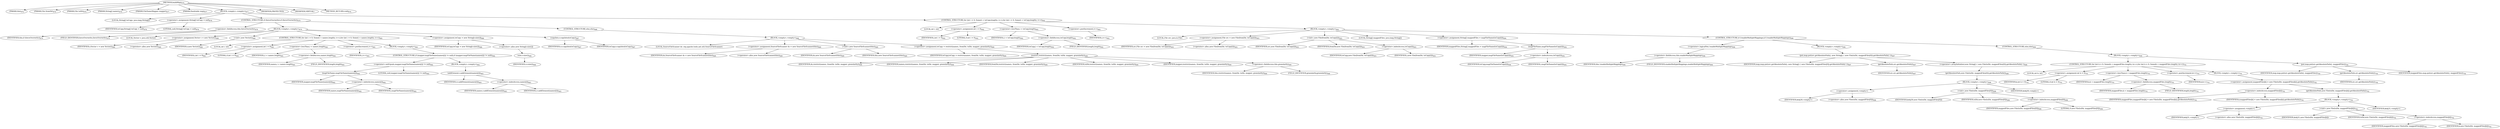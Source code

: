 digraph "buildMap" {  
"1625" [label = <(METHOD,buildMap)<SUB>676</SUB>> ]
"84" [label = <(PARAM,this)<SUB>676</SUB>> ]
"1626" [label = <(PARAM,File fromDir)<SUB>676</SUB>> ]
"1627" [label = <(PARAM,File toDir)<SUB>676</SUB>> ]
"1628" [label = <(PARAM,String[] names)<SUB>676</SUB>> ]
"1629" [label = <(PARAM,FileNameMapper mapper)<SUB>677</SUB>> ]
"1630" [label = <(PARAM,Hashtable map)<SUB>677</SUB>> ]
"1631" [label = <(BLOCK,&lt;empty&gt;,&lt;empty&gt;)<SUB>677</SUB>> ]
"1632" [label = <(LOCAL,String[] toCopy: java.lang.String[])> ]
"1633" [label = <(&lt;operator&gt;.assignment,String[] toCopy = null)<SUB>678</SUB>> ]
"1634" [label = <(IDENTIFIER,toCopy,String[] toCopy = null)<SUB>678</SUB>> ]
"1635" [label = <(LITERAL,null,String[] toCopy = null)<SUB>678</SUB>> ]
"1636" [label = <(CONTROL_STRUCTURE,if (forceOverwrite),if (forceOverwrite))<SUB>679</SUB>> ]
"1637" [label = <(&lt;operator&gt;.fieldAccess,this.forceOverwrite)<SUB>679</SUB>> ]
"1638" [label = <(IDENTIFIER,this,if (forceOverwrite))<SUB>679</SUB>> ]
"1639" [label = <(FIELD_IDENTIFIER,forceOverwrite,forceOverwrite)<SUB>679</SUB>> ]
"1640" [label = <(BLOCK,&lt;empty&gt;,&lt;empty&gt;)<SUB>679</SUB>> ]
"82" [label = <(LOCAL,Vector v: java.util.Vector)> ]
"1641" [label = <(&lt;operator&gt;.assignment,Vector v = new Vector())<SUB>680</SUB>> ]
"1642" [label = <(IDENTIFIER,v,Vector v = new Vector())<SUB>680</SUB>> ]
"1643" [label = <(&lt;operator&gt;.alloc,new Vector())<SUB>680</SUB>> ]
"1644" [label = <(&lt;init&gt;,new Vector())<SUB>680</SUB>> ]
"81" [label = <(IDENTIFIER,v,new Vector())<SUB>680</SUB>> ]
"1645" [label = <(CONTROL_STRUCTURE,for (int i = 0; Some(i &lt; names.length); i++),for (int i = 0; Some(i &lt; names.length); i++))<SUB>681</SUB>> ]
"1646" [label = <(LOCAL,int i: int)> ]
"1647" [label = <(&lt;operator&gt;.assignment,int i = 0)<SUB>681</SUB>> ]
"1648" [label = <(IDENTIFIER,i,int i = 0)<SUB>681</SUB>> ]
"1649" [label = <(LITERAL,0,int i = 0)<SUB>681</SUB>> ]
"1650" [label = <(&lt;operator&gt;.lessThan,i &lt; names.length)<SUB>681</SUB>> ]
"1651" [label = <(IDENTIFIER,i,i &lt; names.length)<SUB>681</SUB>> ]
"1652" [label = <(&lt;operator&gt;.fieldAccess,names.length)<SUB>681</SUB>> ]
"1653" [label = <(IDENTIFIER,names,i &lt; names.length)<SUB>681</SUB>> ]
"1654" [label = <(FIELD_IDENTIFIER,length,length)<SUB>681</SUB>> ]
"1655" [label = <(&lt;operator&gt;.postIncrement,i++)<SUB>681</SUB>> ]
"1656" [label = <(IDENTIFIER,i,i++)<SUB>681</SUB>> ]
"1657" [label = <(BLOCK,&lt;empty&gt;,&lt;empty&gt;)<SUB>681</SUB>> ]
"1658" [label = <(CONTROL_STRUCTURE,if (mapper.mapFileName(names[i]) != null),if (mapper.mapFileName(names[i]) != null))<SUB>682</SUB>> ]
"1659" [label = <(&lt;operator&gt;.notEquals,mapper.mapFileName(names[i]) != null)<SUB>682</SUB>> ]
"1660" [label = <(mapFileName,mapFileName(names[i]))<SUB>682</SUB>> ]
"1661" [label = <(IDENTIFIER,mapper,mapFileName(names[i]))<SUB>682</SUB>> ]
"1662" [label = <(&lt;operator&gt;.indexAccess,names[i])<SUB>682</SUB>> ]
"1663" [label = <(IDENTIFIER,names,mapFileName(names[i]))<SUB>682</SUB>> ]
"1664" [label = <(IDENTIFIER,i,mapFileName(names[i]))<SUB>682</SUB>> ]
"1665" [label = <(LITERAL,null,mapper.mapFileName(names[i]) != null)<SUB>682</SUB>> ]
"1666" [label = <(BLOCK,&lt;empty&gt;,&lt;empty&gt;)<SUB>682</SUB>> ]
"1667" [label = <(addElement,v.addElement(names[i]))<SUB>683</SUB>> ]
"1668" [label = <(IDENTIFIER,v,v.addElement(names[i]))<SUB>683</SUB>> ]
"1669" [label = <(&lt;operator&gt;.indexAccess,names[i])<SUB>683</SUB>> ]
"1670" [label = <(IDENTIFIER,names,v.addElement(names[i]))<SUB>683</SUB>> ]
"1671" [label = <(IDENTIFIER,i,v.addElement(names[i]))<SUB>683</SUB>> ]
"1672" [label = <(&lt;operator&gt;.assignment,toCopy = new String[v.size()])<SUB>686</SUB>> ]
"1673" [label = <(IDENTIFIER,toCopy,toCopy = new String[v.size()])<SUB>686</SUB>> ]
"1674" [label = <(&lt;operator&gt;.alloc,new String[v.size()])> ]
"1675" [label = <(size,v.size())<SUB>686</SUB>> ]
"1676" [label = <(IDENTIFIER,v,v.size())<SUB>686</SUB>> ]
"1677" [label = <(copyInto,v.copyInto(toCopy))<SUB>687</SUB>> ]
"1678" [label = <(IDENTIFIER,v,v.copyInto(toCopy))<SUB>687</SUB>> ]
"1679" [label = <(IDENTIFIER,toCopy,v.copyInto(toCopy))<SUB>687</SUB>> ]
"1680" [label = <(CONTROL_STRUCTURE,else,else)<SUB>688</SUB>> ]
"1681" [label = <(BLOCK,&lt;empty&gt;,&lt;empty&gt;)<SUB>688</SUB>> ]
"86" [label = <(LOCAL,SourceFileScanner ds: org.apache.tools.ant.util.SourceFileScanner)> ]
"1682" [label = <(&lt;operator&gt;.assignment,SourceFileScanner ds = new SourceFileScanner(this))<SUB>689</SUB>> ]
"1683" [label = <(IDENTIFIER,ds,SourceFileScanner ds = new SourceFileScanner(this))<SUB>689</SUB>> ]
"1684" [label = <(&lt;operator&gt;.alloc,new SourceFileScanner(this))<SUB>689</SUB>> ]
"1685" [label = <(&lt;init&gt;,new SourceFileScanner(this))<SUB>689</SUB>> ]
"85" [label = <(IDENTIFIER,ds,new SourceFileScanner(this))<SUB>689</SUB>> ]
"83" [label = <(IDENTIFIER,this,new SourceFileScanner(this))<SUB>689</SUB>> ]
"1686" [label = <(&lt;operator&gt;.assignment,toCopy = restrict(names, fromDir, toDir, mapper, granularity))<SUB>690</SUB>> ]
"1687" [label = <(IDENTIFIER,toCopy,toCopy = restrict(names, fromDir, toDir, mapper, granularity))<SUB>690</SUB>> ]
"1688" [label = <(restrict,restrict(names, fromDir, toDir, mapper, granularity))<SUB>690</SUB>> ]
"1689" [label = <(IDENTIFIER,ds,restrict(names, fromDir, toDir, mapper, granularity))<SUB>690</SUB>> ]
"1690" [label = <(IDENTIFIER,names,restrict(names, fromDir, toDir, mapper, granularity))<SUB>690</SUB>> ]
"1691" [label = <(IDENTIFIER,fromDir,restrict(names, fromDir, toDir, mapper, granularity))<SUB>690</SUB>> ]
"1692" [label = <(IDENTIFIER,toDir,restrict(names, fromDir, toDir, mapper, granularity))<SUB>690</SUB>> ]
"1693" [label = <(IDENTIFIER,mapper,restrict(names, fromDir, toDir, mapper, granularity))<SUB>690</SUB>> ]
"1694" [label = <(&lt;operator&gt;.fieldAccess,this.granularity)<SUB>690</SUB>> ]
"1695" [label = <(IDENTIFIER,this,restrict(names, fromDir, toDir, mapper, granularity))<SUB>690</SUB>> ]
"1696" [label = <(FIELD_IDENTIFIER,granularity,granularity)<SUB>690</SUB>> ]
"1697" [label = <(CONTROL_STRUCTURE,for (int i = 0; Some(i &lt; toCopy.length); i++),for (int i = 0; Some(i &lt; toCopy.length); i++))<SUB>692</SUB>> ]
"1698" [label = <(LOCAL,int i: int)> ]
"1699" [label = <(&lt;operator&gt;.assignment,int i = 0)<SUB>692</SUB>> ]
"1700" [label = <(IDENTIFIER,i,int i = 0)<SUB>692</SUB>> ]
"1701" [label = <(LITERAL,0,int i = 0)<SUB>692</SUB>> ]
"1702" [label = <(&lt;operator&gt;.lessThan,i &lt; toCopy.length)<SUB>692</SUB>> ]
"1703" [label = <(IDENTIFIER,i,i &lt; toCopy.length)<SUB>692</SUB>> ]
"1704" [label = <(&lt;operator&gt;.fieldAccess,toCopy.length)<SUB>692</SUB>> ]
"1705" [label = <(IDENTIFIER,toCopy,i &lt; toCopy.length)<SUB>692</SUB>> ]
"1706" [label = <(FIELD_IDENTIFIER,length,length)<SUB>692</SUB>> ]
"1707" [label = <(&lt;operator&gt;.postIncrement,i++)<SUB>692</SUB>> ]
"1708" [label = <(IDENTIFIER,i,i++)<SUB>692</SUB>> ]
"1709" [label = <(BLOCK,&lt;empty&gt;,&lt;empty&gt;)<SUB>692</SUB>> ]
"88" [label = <(LOCAL,File src: java.io.File)> ]
"1710" [label = <(&lt;operator&gt;.assignment,File src = new File(fromDir, toCopy[i]))<SUB>693</SUB>> ]
"1711" [label = <(IDENTIFIER,src,File src = new File(fromDir, toCopy[i]))<SUB>693</SUB>> ]
"1712" [label = <(&lt;operator&gt;.alloc,new File(fromDir, toCopy[i]))<SUB>693</SUB>> ]
"1713" [label = <(&lt;init&gt;,new File(fromDir, toCopy[i]))<SUB>693</SUB>> ]
"87" [label = <(IDENTIFIER,src,new File(fromDir, toCopy[i]))<SUB>693</SUB>> ]
"1714" [label = <(IDENTIFIER,fromDir,new File(fromDir, toCopy[i]))<SUB>693</SUB>> ]
"1715" [label = <(&lt;operator&gt;.indexAccess,toCopy[i])<SUB>693</SUB>> ]
"1716" [label = <(IDENTIFIER,toCopy,new File(fromDir, toCopy[i]))<SUB>693</SUB>> ]
"1717" [label = <(IDENTIFIER,i,new File(fromDir, toCopy[i]))<SUB>693</SUB>> ]
"1718" [label = <(LOCAL,String[] mappedFiles: java.lang.String[])> ]
"1719" [label = <(&lt;operator&gt;.assignment,String[] mappedFiles = mapFileName(toCopy[i]))<SUB>694</SUB>> ]
"1720" [label = <(IDENTIFIER,mappedFiles,String[] mappedFiles = mapFileName(toCopy[i]))<SUB>694</SUB>> ]
"1721" [label = <(mapFileName,mapFileName(toCopy[i]))<SUB>694</SUB>> ]
"1722" [label = <(IDENTIFIER,mapper,mapFileName(toCopy[i]))<SUB>694</SUB>> ]
"1723" [label = <(&lt;operator&gt;.indexAccess,toCopy[i])<SUB>694</SUB>> ]
"1724" [label = <(IDENTIFIER,toCopy,mapFileName(toCopy[i]))<SUB>694</SUB>> ]
"1725" [label = <(IDENTIFIER,i,mapFileName(toCopy[i]))<SUB>694</SUB>> ]
"1726" [label = <(CONTROL_STRUCTURE,if (!enableMultipleMappings),if (!enableMultipleMappings))<SUB>696</SUB>> ]
"1727" [label = <(&lt;operator&gt;.logicalNot,!enableMultipleMappings)<SUB>696</SUB>> ]
"1728" [label = <(&lt;operator&gt;.fieldAccess,this.enableMultipleMappings)<SUB>696</SUB>> ]
"1729" [label = <(IDENTIFIER,this,!enableMultipleMappings)<SUB>696</SUB>> ]
"1730" [label = <(FIELD_IDENTIFIER,enableMultipleMappings,enableMultipleMappings)<SUB>696</SUB>> ]
"1731" [label = <(BLOCK,&lt;empty&gt;,&lt;empty&gt;)<SUB>696</SUB>> ]
"1732" [label = <(put,map.put(src.getAbsolutePath(), new String[] { new File(toDir, mappedFiles[0]).getAbsolutePath() }))<SUB>697</SUB>> ]
"1733" [label = <(IDENTIFIER,map,map.put(src.getAbsolutePath(), new String[] { new File(toDir, mappedFiles[0]).getAbsolutePath() }))<SUB>697</SUB>> ]
"1734" [label = <(getAbsolutePath,src.getAbsolutePath())<SUB>697</SUB>> ]
"1735" [label = <(IDENTIFIER,src,src.getAbsolutePath())<SUB>697</SUB>> ]
"1736" [label = <(&lt;operator&gt;.arrayInitializer,new String[] { new File(toDir, mappedFiles[0]).getAbsolutePath() })<SUB>698</SUB>> ]
"1737" [label = <(getAbsolutePath,new File(toDir, mappedFiles[0]).getAbsolutePath())<SUB>698</SUB>> ]
"1738" [label = <(BLOCK,&lt;empty&gt;,&lt;empty&gt;)<SUB>698</SUB>> ]
"1739" [label = <(&lt;operator&gt;.assignment,&lt;empty&gt;)> ]
"1740" [label = <(IDENTIFIER,$obj30,&lt;empty&gt;)> ]
"1741" [label = <(&lt;operator&gt;.alloc,new File(toDir, mappedFiles[0]))<SUB>698</SUB>> ]
"1742" [label = <(&lt;init&gt;,new File(toDir, mappedFiles[0]))<SUB>698</SUB>> ]
"1743" [label = <(IDENTIFIER,$obj30,new File(toDir, mappedFiles[0]))> ]
"1744" [label = <(IDENTIFIER,toDir,new File(toDir, mappedFiles[0]))<SUB>698</SUB>> ]
"1745" [label = <(&lt;operator&gt;.indexAccess,mappedFiles[0])<SUB>698</SUB>> ]
"1746" [label = <(IDENTIFIER,mappedFiles,new File(toDir, mappedFiles[0]))<SUB>698</SUB>> ]
"1747" [label = <(LITERAL,0,new File(toDir, mappedFiles[0]))<SUB>698</SUB>> ]
"1748" [label = <(IDENTIFIER,$obj30,&lt;empty&gt;)> ]
"1749" [label = <(CONTROL_STRUCTURE,else,else)<SUB>699</SUB>> ]
"1750" [label = <(BLOCK,&lt;empty&gt;,&lt;empty&gt;)<SUB>699</SUB>> ]
"1751" [label = <(CONTROL_STRUCTURE,for (int k = 0; Some(k &lt; mappedFiles.length); k++),for (int k = 0; Some(k &lt; mappedFiles.length); k++))<SUB>701</SUB>> ]
"1752" [label = <(LOCAL,int k: int)> ]
"1753" [label = <(&lt;operator&gt;.assignment,int k = 0)<SUB>701</SUB>> ]
"1754" [label = <(IDENTIFIER,k,int k = 0)<SUB>701</SUB>> ]
"1755" [label = <(LITERAL,0,int k = 0)<SUB>701</SUB>> ]
"1756" [label = <(&lt;operator&gt;.lessThan,k &lt; mappedFiles.length)<SUB>701</SUB>> ]
"1757" [label = <(IDENTIFIER,k,k &lt; mappedFiles.length)<SUB>701</SUB>> ]
"1758" [label = <(&lt;operator&gt;.fieldAccess,mappedFiles.length)<SUB>701</SUB>> ]
"1759" [label = <(IDENTIFIER,mappedFiles,k &lt; mappedFiles.length)<SUB>701</SUB>> ]
"1760" [label = <(FIELD_IDENTIFIER,length,length)<SUB>701</SUB>> ]
"1761" [label = <(&lt;operator&gt;.postIncrement,k++)<SUB>701</SUB>> ]
"1762" [label = <(IDENTIFIER,k,k++)<SUB>701</SUB>> ]
"1763" [label = <(BLOCK,&lt;empty&gt;,&lt;empty&gt;)<SUB>701</SUB>> ]
"1764" [label = <(&lt;operator&gt;.assignment,mappedFiles[k] = new File(toDir, mappedFiles[k]).getAbsolutePath())<SUB>702</SUB>> ]
"1765" [label = <(&lt;operator&gt;.indexAccess,mappedFiles[k])<SUB>702</SUB>> ]
"1766" [label = <(IDENTIFIER,mappedFiles,mappedFiles[k] = new File(toDir, mappedFiles[k]).getAbsolutePath())<SUB>702</SUB>> ]
"1767" [label = <(IDENTIFIER,k,mappedFiles[k] = new File(toDir, mappedFiles[k]).getAbsolutePath())<SUB>702</SUB>> ]
"1768" [label = <(getAbsolutePath,new File(toDir, mappedFiles[k]).getAbsolutePath())<SUB>702</SUB>> ]
"1769" [label = <(BLOCK,&lt;empty&gt;,&lt;empty&gt;)<SUB>702</SUB>> ]
"1770" [label = <(&lt;operator&gt;.assignment,&lt;empty&gt;)> ]
"1771" [label = <(IDENTIFIER,$obj31,&lt;empty&gt;)> ]
"1772" [label = <(&lt;operator&gt;.alloc,new File(toDir, mappedFiles[k]))<SUB>702</SUB>> ]
"1773" [label = <(&lt;init&gt;,new File(toDir, mappedFiles[k]))<SUB>702</SUB>> ]
"1774" [label = <(IDENTIFIER,$obj31,new File(toDir, mappedFiles[k]))> ]
"1775" [label = <(IDENTIFIER,toDir,new File(toDir, mappedFiles[k]))<SUB>702</SUB>> ]
"1776" [label = <(&lt;operator&gt;.indexAccess,mappedFiles[k])<SUB>702</SUB>> ]
"1777" [label = <(IDENTIFIER,mappedFiles,new File(toDir, mappedFiles[k]))<SUB>702</SUB>> ]
"1778" [label = <(IDENTIFIER,k,new File(toDir, mappedFiles[k]))<SUB>702</SUB>> ]
"1779" [label = <(IDENTIFIER,$obj31,&lt;empty&gt;)> ]
"1780" [label = <(put,map.put(src.getAbsolutePath(), mappedFiles))<SUB>704</SUB>> ]
"1781" [label = <(IDENTIFIER,map,map.put(src.getAbsolutePath(), mappedFiles))<SUB>704</SUB>> ]
"1782" [label = <(getAbsolutePath,src.getAbsolutePath())<SUB>704</SUB>> ]
"1783" [label = <(IDENTIFIER,src,src.getAbsolutePath())<SUB>704</SUB>> ]
"1784" [label = <(IDENTIFIER,mappedFiles,map.put(src.getAbsolutePath(), mappedFiles))<SUB>704</SUB>> ]
"1785" [label = <(MODIFIER,PROTECTED)> ]
"1786" [label = <(MODIFIER,VIRTUAL)> ]
"1787" [label = <(METHOD_RETURN,void)<SUB>676</SUB>> ]
  "1625" -> "84" 
  "1625" -> "1626" 
  "1625" -> "1627" 
  "1625" -> "1628" 
  "1625" -> "1629" 
  "1625" -> "1630" 
  "1625" -> "1631" 
  "1625" -> "1785" 
  "1625" -> "1786" 
  "1625" -> "1787" 
  "1631" -> "1632" 
  "1631" -> "1633" 
  "1631" -> "1636" 
  "1631" -> "1697" 
  "1633" -> "1634" 
  "1633" -> "1635" 
  "1636" -> "1637" 
  "1636" -> "1640" 
  "1636" -> "1680" 
  "1637" -> "1638" 
  "1637" -> "1639" 
  "1640" -> "82" 
  "1640" -> "1641" 
  "1640" -> "1644" 
  "1640" -> "1645" 
  "1640" -> "1672" 
  "1640" -> "1677" 
  "1641" -> "1642" 
  "1641" -> "1643" 
  "1644" -> "81" 
  "1645" -> "1646" 
  "1645" -> "1647" 
  "1645" -> "1650" 
  "1645" -> "1655" 
  "1645" -> "1657" 
  "1647" -> "1648" 
  "1647" -> "1649" 
  "1650" -> "1651" 
  "1650" -> "1652" 
  "1652" -> "1653" 
  "1652" -> "1654" 
  "1655" -> "1656" 
  "1657" -> "1658" 
  "1658" -> "1659" 
  "1658" -> "1666" 
  "1659" -> "1660" 
  "1659" -> "1665" 
  "1660" -> "1661" 
  "1660" -> "1662" 
  "1662" -> "1663" 
  "1662" -> "1664" 
  "1666" -> "1667" 
  "1667" -> "1668" 
  "1667" -> "1669" 
  "1669" -> "1670" 
  "1669" -> "1671" 
  "1672" -> "1673" 
  "1672" -> "1674" 
  "1674" -> "1675" 
  "1675" -> "1676" 
  "1677" -> "1678" 
  "1677" -> "1679" 
  "1680" -> "1681" 
  "1681" -> "86" 
  "1681" -> "1682" 
  "1681" -> "1685" 
  "1681" -> "1686" 
  "1682" -> "1683" 
  "1682" -> "1684" 
  "1685" -> "85" 
  "1685" -> "83" 
  "1686" -> "1687" 
  "1686" -> "1688" 
  "1688" -> "1689" 
  "1688" -> "1690" 
  "1688" -> "1691" 
  "1688" -> "1692" 
  "1688" -> "1693" 
  "1688" -> "1694" 
  "1694" -> "1695" 
  "1694" -> "1696" 
  "1697" -> "1698" 
  "1697" -> "1699" 
  "1697" -> "1702" 
  "1697" -> "1707" 
  "1697" -> "1709" 
  "1699" -> "1700" 
  "1699" -> "1701" 
  "1702" -> "1703" 
  "1702" -> "1704" 
  "1704" -> "1705" 
  "1704" -> "1706" 
  "1707" -> "1708" 
  "1709" -> "88" 
  "1709" -> "1710" 
  "1709" -> "1713" 
  "1709" -> "1718" 
  "1709" -> "1719" 
  "1709" -> "1726" 
  "1710" -> "1711" 
  "1710" -> "1712" 
  "1713" -> "87" 
  "1713" -> "1714" 
  "1713" -> "1715" 
  "1715" -> "1716" 
  "1715" -> "1717" 
  "1719" -> "1720" 
  "1719" -> "1721" 
  "1721" -> "1722" 
  "1721" -> "1723" 
  "1723" -> "1724" 
  "1723" -> "1725" 
  "1726" -> "1727" 
  "1726" -> "1731" 
  "1726" -> "1749" 
  "1727" -> "1728" 
  "1728" -> "1729" 
  "1728" -> "1730" 
  "1731" -> "1732" 
  "1732" -> "1733" 
  "1732" -> "1734" 
  "1732" -> "1736" 
  "1734" -> "1735" 
  "1736" -> "1737" 
  "1737" -> "1738" 
  "1738" -> "1739" 
  "1738" -> "1742" 
  "1738" -> "1748" 
  "1739" -> "1740" 
  "1739" -> "1741" 
  "1742" -> "1743" 
  "1742" -> "1744" 
  "1742" -> "1745" 
  "1745" -> "1746" 
  "1745" -> "1747" 
  "1749" -> "1750" 
  "1750" -> "1751" 
  "1750" -> "1780" 
  "1751" -> "1752" 
  "1751" -> "1753" 
  "1751" -> "1756" 
  "1751" -> "1761" 
  "1751" -> "1763" 
  "1753" -> "1754" 
  "1753" -> "1755" 
  "1756" -> "1757" 
  "1756" -> "1758" 
  "1758" -> "1759" 
  "1758" -> "1760" 
  "1761" -> "1762" 
  "1763" -> "1764" 
  "1764" -> "1765" 
  "1764" -> "1768" 
  "1765" -> "1766" 
  "1765" -> "1767" 
  "1768" -> "1769" 
  "1769" -> "1770" 
  "1769" -> "1773" 
  "1769" -> "1779" 
  "1770" -> "1771" 
  "1770" -> "1772" 
  "1773" -> "1774" 
  "1773" -> "1775" 
  "1773" -> "1776" 
  "1776" -> "1777" 
  "1776" -> "1778" 
  "1780" -> "1781" 
  "1780" -> "1782" 
  "1780" -> "1784" 
  "1782" -> "1783" 
}
